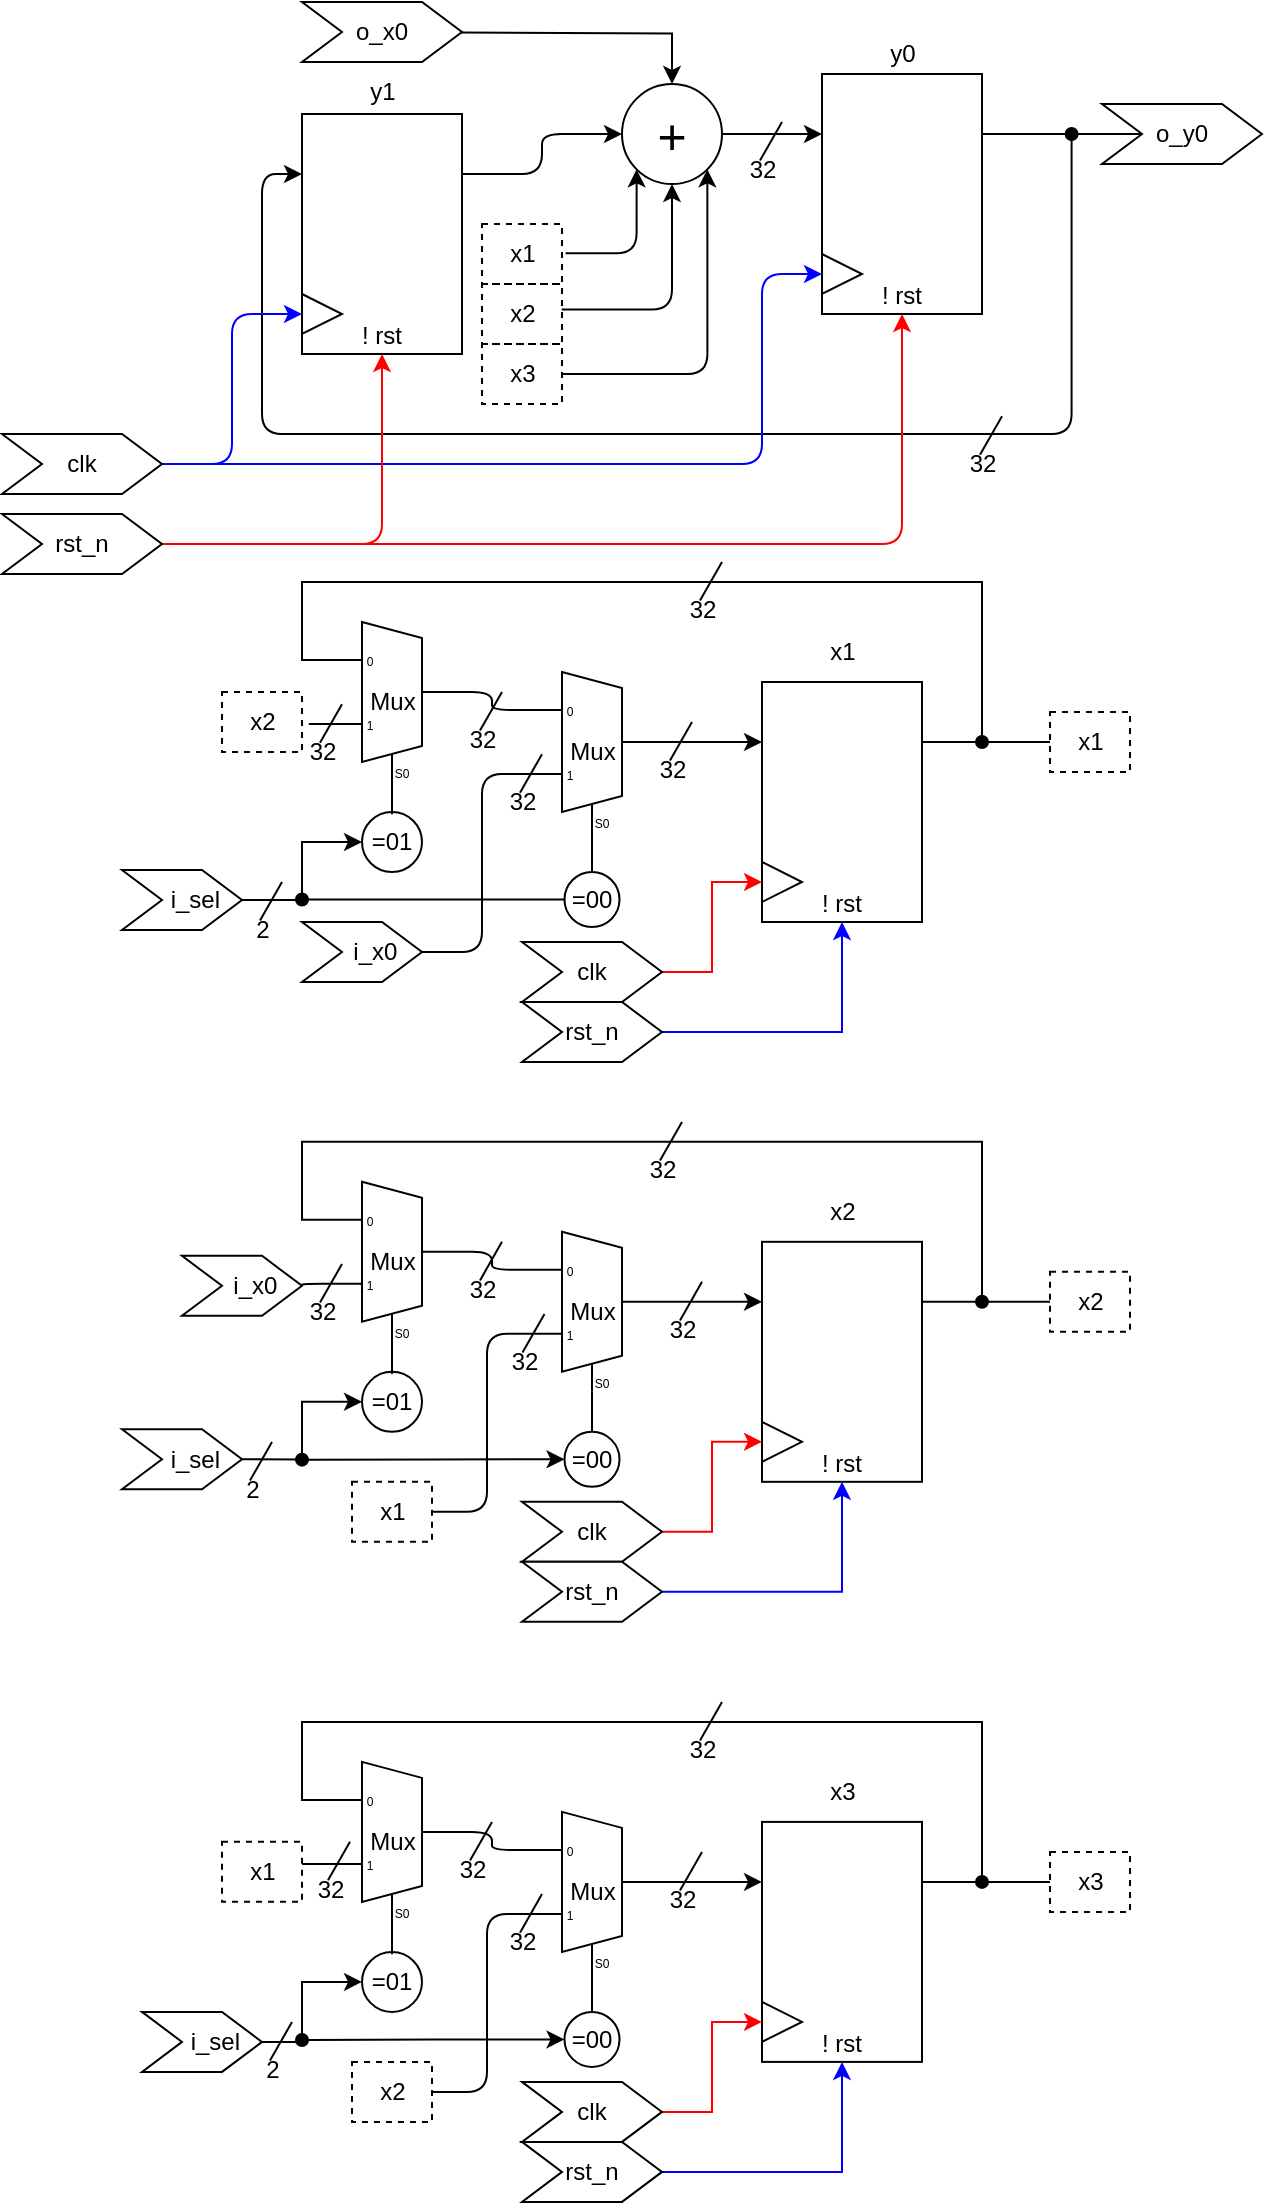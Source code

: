 <mxfile version="20.2.8" type="browser"><diagram id="R2VjNA3YWO86Iqp2hwTT" name="Página-1"><mxGraphModel dx="1038" dy="481" grid="1" gridSize="10" guides="1" tooltips="1" connect="1" arrows="1" fold="1" page="1" pageScale="1" pageWidth="827" pageHeight="1169" math="0" shadow="0"><root><mxCell id="0"/><mxCell id="1" parent="0"/><mxCell id="T-6fgTQiSkieGNRxP6uY-3" value="" style="group" parent="1" vertex="1" connectable="0"><mxGeometry x="280" y="66" width="80" height="120" as="geometry"/></mxCell><mxCell id="T-6fgTQiSkieGNRxP6uY-1" value="&lt;br&gt;&lt;br&gt;&lt;br&gt;&lt;br&gt;&lt;br&gt;&lt;br&gt;&lt;br&gt;! rst" style="rounded=0;whiteSpace=wrap;html=1;" parent="T-6fgTQiSkieGNRxP6uY-3" vertex="1"><mxGeometry width="80" height="120" as="geometry"/></mxCell><mxCell id="T-6fgTQiSkieGNRxP6uY-2" value="" style="triangle;whiteSpace=wrap;html=1;" parent="T-6fgTQiSkieGNRxP6uY-3" vertex="1"><mxGeometry y="90" width="20" height="20" as="geometry"/></mxCell><mxCell id="T-6fgTQiSkieGNRxP6uY-4" value="" style="group" parent="1" vertex="1" connectable="0"><mxGeometry x="540" y="46" width="80" height="120" as="geometry"/></mxCell><mxCell id="T-6fgTQiSkieGNRxP6uY-5" value="&lt;br&gt;&lt;br&gt;&lt;br&gt;&lt;br&gt;&lt;br&gt;&lt;br&gt;&lt;br&gt;! rst" style="rounded=0;whiteSpace=wrap;html=1;" parent="T-6fgTQiSkieGNRxP6uY-4" vertex="1"><mxGeometry width="80" height="120" as="geometry"/></mxCell><mxCell id="T-6fgTQiSkieGNRxP6uY-6" value="" style="triangle;whiteSpace=wrap;html=1;" parent="T-6fgTQiSkieGNRxP6uY-4" vertex="1"><mxGeometry y="90" width="20" height="20" as="geometry"/></mxCell><mxCell id="T-6fgTQiSkieGNRxP6uY-9" style="edgeStyle=orthogonalEdgeStyle;rounded=0;orthogonalLoop=1;jettySize=auto;html=1;exitX=1;exitY=0.25;exitDx=0;exitDy=0;endArrow=none;endFill=0;entryX=0;entryY=0.5;entryDx=0;entryDy=0;" parent="1" source="T-6fgTQiSkieGNRxP6uY-5" target="T-6fgTQiSkieGNRxP6uY-44" edge="1"><mxGeometry relative="1" as="geometry"><mxPoint x="680" y="76" as="targetPoint"/></mxGeometry></mxCell><mxCell id="T-6fgTQiSkieGNRxP6uY-20" style="edgeStyle=orthogonalEdgeStyle;rounded=0;orthogonalLoop=1;jettySize=auto;html=1;exitX=1;exitY=0.5;exitDx=0;exitDy=0;endArrow=classic;endFill=1;entryX=0;entryY=0.25;entryDx=0;entryDy=0;" parent="1" source="T-6fgTQiSkieGNRxP6uY-19" target="T-6fgTQiSkieGNRxP6uY-5" edge="1"><mxGeometry relative="1" as="geometry"><mxPoint x="540" y="67" as="targetPoint"/></mxGeometry></mxCell><mxCell id="T-6fgTQiSkieGNRxP6uY-50" style="edgeStyle=orthogonalEdgeStyle;rounded=1;orthogonalLoop=1;jettySize=auto;html=1;exitX=0.5;exitY=1;exitDx=0;exitDy=0;fontSize=12;startArrow=classic;startFill=1;endArrow=none;endFill=0;elbow=vertical;entryX=0.995;entryY=0.427;entryDx=0;entryDy=0;entryPerimeter=0;" parent="1" source="T-6fgTQiSkieGNRxP6uY-19" target="T-6fgTQiSkieGNRxP6uY-47" edge="1"><mxGeometry relative="1" as="geometry"/></mxCell><mxCell id="T-6fgTQiSkieGNRxP6uY-51" style="rounded=1;orthogonalLoop=1;jettySize=auto;html=1;exitX=0;exitY=1;exitDx=0;exitDy=0;fontSize=12;startArrow=classic;startFill=1;endArrow=none;endFill=0;elbow=vertical;edgeStyle=orthogonalEdgeStyle;entryX=1.045;entryY=0.487;entryDx=0;entryDy=0;entryPerimeter=0;" parent="1" source="T-6fgTQiSkieGNRxP6uY-19" target="T-6fgTQiSkieGNRxP6uY-46" edge="1"><mxGeometry relative="1" as="geometry"><Array as="points"><mxPoint x="447" y="136"/></Array></mxGeometry></mxCell><mxCell id="T-6fgTQiSkieGNRxP6uY-19" value="&lt;font style=&quot;font-size: 25px;&quot;&gt;+&lt;/font&gt;" style="ellipse;whiteSpace=wrap;html=1;aspect=fixed;" parent="1" vertex="1"><mxGeometry x="440" y="51" width="50" height="50" as="geometry"/></mxCell><mxCell id="T-6fgTQiSkieGNRxP6uY-37" style="edgeStyle=orthogonalEdgeStyle;rounded=0;orthogonalLoop=1;jettySize=auto;html=1;entryX=0.5;entryY=0;entryDx=0;entryDy=0;fontSize=12;endArrow=classic;endFill=1;exitX=1.08;exitY=0.507;exitDx=0;exitDy=0;exitPerimeter=0;" parent="1" target="T-6fgTQiSkieGNRxP6uY-19" edge="1"><mxGeometry relative="1" as="geometry"><mxPoint x="358" y="25.21" as="sourcePoint"/></mxGeometry></mxCell><mxCell id="T-6fgTQiSkieGNRxP6uY-39" value="y0" style="text;html=1;align=center;verticalAlign=middle;resizable=0;points=[];autosize=1;strokeColor=none;fillColor=none;fontSize=12;" parent="1" vertex="1"><mxGeometry x="560" y="21" width="40" height="30" as="geometry"/></mxCell><mxCell id="T-6fgTQiSkieGNRxP6uY-40" value="y1" style="text;html=1;align=center;verticalAlign=middle;resizable=0;points=[];autosize=1;strokeColor=none;fillColor=none;fontSize=12;" parent="1" vertex="1"><mxGeometry x="300" y="40" width="40" height="30" as="geometry"/></mxCell><mxCell id="T-6fgTQiSkieGNRxP6uY-41" style="edgeStyle=orthogonalEdgeStyle;rounded=1;orthogonalLoop=1;jettySize=auto;html=1;exitX=1;exitY=0.25;exitDx=0;exitDy=0;entryX=0;entryY=0.5;entryDx=0;entryDy=0;fontSize=12;endArrow=classic;endFill=1;elbow=vertical;" parent="1" source="T-6fgTQiSkieGNRxP6uY-1" target="T-6fgTQiSkieGNRxP6uY-19" edge="1"><mxGeometry relative="1" as="geometry"/></mxCell><mxCell id="T-6fgTQiSkieGNRxP6uY-42" style="edgeStyle=orthogonalEdgeStyle;rounded=1;orthogonalLoop=1;jettySize=auto;html=1;exitX=0;exitY=0.25;exitDx=0;exitDy=0;fontSize=12;endArrow=oval;endFill=1;startArrow=classic;startFill=1;" parent="1" source="T-6fgTQiSkieGNRxP6uY-1" edge="1"><mxGeometry relative="1" as="geometry"><mxPoint x="664.8" y="76" as="targetPoint"/><Array as="points"><mxPoint x="260" y="96"/><mxPoint x="260" y="226"/><mxPoint x="665" y="226"/></Array></mxGeometry></mxCell><mxCell id="T-6fgTQiSkieGNRxP6uY-43" value="o_x0" style="shape=step;perimeter=stepPerimeter;whiteSpace=wrap;html=1;fixedSize=1;fontSize=12;" parent="1" vertex="1"><mxGeometry x="280" y="10" width="80" height="30" as="geometry"/></mxCell><mxCell id="T-6fgTQiSkieGNRxP6uY-44" value="o_y0" style="shape=step;perimeter=stepPerimeter;whiteSpace=wrap;html=1;fixedSize=1;fontSize=12;" parent="1" vertex="1"><mxGeometry x="680" y="61" width="80" height="30" as="geometry"/></mxCell><mxCell id="T-6fgTQiSkieGNRxP6uY-46" value="x1" style="text;html=1;align=center;verticalAlign=middle;resizable=0;points=[];autosize=1;strokeColor=default;fillColor=none;fontSize=12;dashed=1;" parent="1" vertex="1"><mxGeometry x="370" y="121" width="40" height="30" as="geometry"/></mxCell><mxCell id="T-6fgTQiSkieGNRxP6uY-47" value="x2" style="text;html=1;align=center;verticalAlign=middle;resizable=0;points=[];autosize=1;strokeColor=default;fillColor=none;fontSize=12;dashed=1;" parent="1" vertex="1"><mxGeometry x="370" y="151" width="40" height="30" as="geometry"/></mxCell><mxCell id="T-6fgTQiSkieGNRxP6uY-60" style="edgeStyle=orthogonalEdgeStyle;rounded=1;orthogonalLoop=1;jettySize=auto;html=1;entryX=1;entryY=1;entryDx=0;entryDy=0;strokeColor=#000000;fontSize=12;startArrow=none;startFill=0;endArrow=classic;endFill=1;elbow=vertical;" parent="1" source="T-6fgTQiSkieGNRxP6uY-48" target="T-6fgTQiSkieGNRxP6uY-19" edge="1"><mxGeometry relative="1" as="geometry"/></mxCell><mxCell id="T-6fgTQiSkieGNRxP6uY-48" value="x3" style="text;html=1;align=center;verticalAlign=middle;resizable=0;points=[];autosize=1;strokeColor=default;fillColor=none;fontSize=12;dashed=1;" parent="1" vertex="1"><mxGeometry x="370" y="181" width="40" height="30" as="geometry"/></mxCell><mxCell id="T-6fgTQiSkieGNRxP6uY-54" style="edgeStyle=orthogonalEdgeStyle;rounded=1;orthogonalLoop=1;jettySize=auto;html=1;exitX=1;exitY=0.5;exitDx=0;exitDy=0;entryX=0;entryY=0.5;entryDx=0;entryDy=0;fontSize=12;startArrow=none;startFill=0;endArrow=classic;endFill=1;elbow=vertical;strokeColor=#0000FF;" parent="1" source="T-6fgTQiSkieGNRxP6uY-52" target="T-6fgTQiSkieGNRxP6uY-2" edge="1"><mxGeometry relative="1" as="geometry"/></mxCell><mxCell id="T-6fgTQiSkieGNRxP6uY-55" style="edgeStyle=orthogonalEdgeStyle;rounded=1;orthogonalLoop=1;jettySize=auto;html=1;exitX=1;exitY=0.5;exitDx=0;exitDy=0;entryX=0;entryY=0.5;entryDx=0;entryDy=0;fontSize=12;startArrow=none;startFill=0;endArrow=classic;endFill=1;elbow=vertical;strokeColor=#0000FF;" parent="1" source="T-6fgTQiSkieGNRxP6uY-52" target="T-6fgTQiSkieGNRxP6uY-6" edge="1"><mxGeometry relative="1" as="geometry"><Array as="points"><mxPoint x="510" y="241"/><mxPoint x="510" y="146"/></Array></mxGeometry></mxCell><mxCell id="T-6fgTQiSkieGNRxP6uY-52" value="clk" style="shape=step;perimeter=stepPerimeter;whiteSpace=wrap;html=1;fixedSize=1;fontSize=12;" parent="1" vertex="1"><mxGeometry x="130" y="226" width="80" height="30" as="geometry"/></mxCell><mxCell id="T-6fgTQiSkieGNRxP6uY-56" style="edgeStyle=orthogonalEdgeStyle;rounded=1;orthogonalLoop=1;jettySize=auto;html=1;exitX=1;exitY=0.5;exitDx=0;exitDy=0;strokeColor=#FF0000;fontSize=12;startArrow=none;startFill=0;endArrow=classic;endFill=1;elbow=vertical;entryX=0.5;entryY=1;entryDx=0;entryDy=0;" parent="1" source="T-6fgTQiSkieGNRxP6uY-53" target="T-6fgTQiSkieGNRxP6uY-1" edge="1"><mxGeometry relative="1" as="geometry"><mxPoint x="320" y="196" as="targetPoint"/></mxGeometry></mxCell><mxCell id="T-6fgTQiSkieGNRxP6uY-57" style="edgeStyle=orthogonalEdgeStyle;rounded=1;orthogonalLoop=1;jettySize=auto;html=1;exitX=1;exitY=0.5;exitDx=0;exitDy=0;entryX=0.5;entryY=1;entryDx=0;entryDy=0;strokeColor=#FF0000;fontSize=12;startArrow=none;startFill=0;endArrow=classic;endFill=1;elbow=vertical;" parent="1" source="T-6fgTQiSkieGNRxP6uY-53" target="T-6fgTQiSkieGNRxP6uY-5" edge="1"><mxGeometry relative="1" as="geometry"/></mxCell><mxCell id="T-6fgTQiSkieGNRxP6uY-53" value="rst_n" style="shape=step;perimeter=stepPerimeter;whiteSpace=wrap;html=1;fixedSize=1;fontSize=12;" parent="1" vertex="1"><mxGeometry x="130" y="266" width="80" height="30" as="geometry"/></mxCell><mxCell id="T-6fgTQiSkieGNRxP6uY-61" value="" style="group" parent="1" vertex="1" connectable="0"><mxGeometry x="510" y="350" width="80" height="120" as="geometry"/></mxCell><mxCell id="T-6fgTQiSkieGNRxP6uY-62" value="&lt;br&gt;&lt;br&gt;&lt;br&gt;&lt;br&gt;&lt;br&gt;&lt;br&gt;&lt;br&gt;! rst" style="rounded=0;whiteSpace=wrap;html=1;" parent="T-6fgTQiSkieGNRxP6uY-61" vertex="1"><mxGeometry width="80" height="120" as="geometry"/></mxCell><mxCell id="T-6fgTQiSkieGNRxP6uY-63" value="" style="triangle;whiteSpace=wrap;html=1;" parent="T-6fgTQiSkieGNRxP6uY-61" vertex="1"><mxGeometry y="90" width="20" height="20" as="geometry"/></mxCell><mxCell id="T-6fgTQiSkieGNRxP6uY-64" value="x1" style="text;html=1;align=center;verticalAlign=middle;resizable=0;points=[];autosize=1;strokeColor=none;fillColor=none;fontSize=12;" parent="1" vertex="1"><mxGeometry x="530" y="320" width="40" height="30" as="geometry"/></mxCell><mxCell id="T-6fgTQiSkieGNRxP6uY-76" style="edgeStyle=orthogonalEdgeStyle;rounded=1;orthogonalLoop=1;jettySize=auto;html=1;exitX=1;exitY=0.5;exitDx=0;exitDy=-5;exitPerimeter=0;entryX=0;entryY=0.25;entryDx=0;entryDy=0;strokeColor=#000000;fontSize=12;startArrow=none;startFill=0;endArrow=classic;endFill=1;elbow=vertical;" parent="1" source="T-6fgTQiSkieGNRxP6uY-75" target="T-6fgTQiSkieGNRxP6uY-62" edge="1"><mxGeometry relative="1" as="geometry"/></mxCell><mxCell id="T-6fgTQiSkieGNRxP6uY-94" style="edgeStyle=orthogonalEdgeStyle;rounded=1;orthogonalLoop=1;jettySize=auto;html=1;exitX=0.3;exitY=1;exitDx=10;exitDy=0;exitPerimeter=0;entryX=0.5;entryY=0;entryDx=0;entryDy=0;strokeColor=#000000;fontSize=12;startArrow=none;startFill=0;endArrow=none;endFill=0;elbow=vertical;" parent="1" source="T-6fgTQiSkieGNRxP6uY-75" target="T-6fgTQiSkieGNRxP6uY-77" edge="1"><mxGeometry relative="1" as="geometry"/></mxCell><mxCell id="T-6fgTQiSkieGNRxP6uY-75" value="Mux" style="shadow=0;dashed=0;align=center;html=1;strokeWidth=1;shape=mxgraph.electrical.abstract.mux2;strokeColor=default;fontSize=12;fillColor=none;" parent="1" vertex="1"><mxGeometry x="400" y="345" width="50" height="80" as="geometry"/></mxCell><mxCell id="T-6fgTQiSkieGNRxP6uY-191" style="edgeStyle=orthogonalEdgeStyle;rounded=0;orthogonalLoop=1;jettySize=auto;html=1;exitX=0;exitY=0.5;exitDx=0;exitDy=0;strokeColor=#000000;fontSize=12;startArrow=none;startFill=0;endArrow=oval;endFill=1;elbow=vertical;" parent="1" source="T-6fgTQiSkieGNRxP6uY-77" edge="1"><mxGeometry relative="1" as="geometry"><mxPoint x="280" y="458.714" as="targetPoint"/></mxGeometry></mxCell><mxCell id="T-6fgTQiSkieGNRxP6uY-77" value="=00" style="ellipse;whiteSpace=wrap;html=1;aspect=fixed;strokeColor=default;fontSize=12;fillColor=none;" parent="1" vertex="1"><mxGeometry x="411.25" y="445" width="27.5" height="27.5" as="geometry"/></mxCell><mxCell id="T-6fgTQiSkieGNRxP6uY-97" style="edgeStyle=orthogonalEdgeStyle;rounded=1;orthogonalLoop=1;jettySize=auto;html=1;exitX=1;exitY=0.5;exitDx=0;exitDy=0;entryX=0;entryY=0.6;entryDx=0;entryDy=3;entryPerimeter=0;strokeColor=#000000;fontSize=12;startArrow=none;startFill=0;endArrow=none;endFill=0;elbow=vertical;" parent="1" source="T-6fgTQiSkieGNRxP6uY-82" target="T-6fgTQiSkieGNRxP6uY-75" edge="1"><mxGeometry relative="1" as="geometry"/></mxCell><mxCell id="T-6fgTQiSkieGNRxP6uY-82" value="&amp;nbsp; &amp;nbsp; i_x0" style="shape=step;perimeter=stepPerimeter;whiteSpace=wrap;html=1;fixedSize=1;fontSize=12;" parent="1" vertex="1"><mxGeometry x="280" y="470" width="60" height="30" as="geometry"/></mxCell><mxCell id="T-6fgTQiSkieGNRxP6uY-91" style="edgeStyle=orthogonalEdgeStyle;rounded=1;orthogonalLoop=1;jettySize=auto;html=1;exitX=1;exitY=0.5;exitDx=0;exitDy=-5;exitPerimeter=0;entryX=0;entryY=0.2;entryDx=0;entryDy=3;entryPerimeter=0;strokeColor=#000000;fontSize=12;startArrow=none;startFill=0;endArrow=none;endFill=0;elbow=vertical;" parent="1" source="T-6fgTQiSkieGNRxP6uY-87" target="T-6fgTQiSkieGNRxP6uY-75" edge="1"><mxGeometry relative="1" as="geometry"/></mxCell><mxCell id="T-6fgTQiSkieGNRxP6uY-99" style="edgeStyle=orthogonalEdgeStyle;rounded=1;orthogonalLoop=1;jettySize=auto;html=1;exitX=0;exitY=0.6;exitDx=0;exitDy=3;exitPerimeter=0;entryX=1.085;entryY=0.531;entryDx=0;entryDy=0;entryPerimeter=0;strokeColor=#000000;fontSize=12;startArrow=none;startFill=0;endArrow=none;endFill=0;elbow=vertical;" parent="1" source="T-6fgTQiSkieGNRxP6uY-87" target="T-6fgTQiSkieGNRxP6uY-98" edge="1"><mxGeometry relative="1" as="geometry"/></mxCell><mxCell id="T-6fgTQiSkieGNRxP6uY-87" value="Mux" style="shadow=0;dashed=0;align=center;html=1;strokeWidth=1;shape=mxgraph.electrical.abstract.mux2;strokeColor=default;fontSize=12;fillColor=none;" parent="1" vertex="1"><mxGeometry x="300" y="320" width="50" height="80" as="geometry"/></mxCell><mxCell id="T-6fgTQiSkieGNRxP6uY-93" style="edgeStyle=orthogonalEdgeStyle;rounded=1;orthogonalLoop=1;jettySize=auto;html=1;entryX=0.3;entryY=1;entryDx=10;entryDy=0;entryPerimeter=0;strokeColor=#000000;fontSize=12;startArrow=none;startFill=0;endArrow=none;endFill=0;elbow=vertical;" parent="1" source="T-6fgTQiSkieGNRxP6uY-89" target="T-6fgTQiSkieGNRxP6uY-87" edge="1"><mxGeometry relative="1" as="geometry"/></mxCell><mxCell id="T-6fgTQiSkieGNRxP6uY-89" value="=01" style="ellipse;whiteSpace=wrap;html=1;aspect=fixed;strokeColor=default;fontSize=12;fillColor=none;" parent="1" vertex="1"><mxGeometry x="310" y="415" width="30" height="30" as="geometry"/></mxCell><mxCell id="T-6fgTQiSkieGNRxP6uY-98" value="x2" style="text;html=1;align=center;verticalAlign=middle;resizable=0;points=[];autosize=1;strokeColor=default;fillColor=none;fontSize=12;dashed=1;" parent="1" vertex="1"><mxGeometry x="240" y="355" width="40" height="30" as="geometry"/></mxCell><mxCell id="T-6fgTQiSkieGNRxP6uY-100" style="edgeStyle=orthogonalEdgeStyle;rounded=0;orthogonalLoop=1;jettySize=auto;html=1;exitX=1;exitY=0.25;exitDx=0;exitDy=0;entryX=0;entryY=0.2;entryDx=0;entryDy=3;entryPerimeter=0;strokeColor=#000000;fontSize=12;startArrow=none;startFill=0;endArrow=none;endFill=0;elbow=vertical;" parent="1" source="T-6fgTQiSkieGNRxP6uY-62" target="T-6fgTQiSkieGNRxP6uY-87" edge="1"><mxGeometry relative="1" as="geometry"><Array as="points"><mxPoint x="620" y="380"/><mxPoint x="620" y="300"/><mxPoint x="280" y="300"/><mxPoint x="280" y="339"/></Array></mxGeometry></mxCell><mxCell id="T-6fgTQiSkieGNRxP6uY-102" style="edgeStyle=orthogonalEdgeStyle;rounded=0;orthogonalLoop=1;jettySize=auto;html=1;strokeColor=#000000;fontSize=12;startArrow=none;startFill=0;endArrow=oval;endFill=1;elbow=vertical;" parent="1" source="T-6fgTQiSkieGNRxP6uY-101" edge="1"><mxGeometry relative="1" as="geometry"><mxPoint x="620" y="380" as="targetPoint"/></mxGeometry></mxCell><mxCell id="T-6fgTQiSkieGNRxP6uY-101" value="x1" style="text;html=1;align=center;verticalAlign=middle;resizable=0;points=[];autosize=1;strokeColor=default;fillColor=none;fontSize=12;dashed=1;" parent="1" vertex="1"><mxGeometry x="654" y="365" width="40" height="30" as="geometry"/></mxCell><mxCell id="T-6fgTQiSkieGNRxP6uY-105" style="edgeStyle=orthogonalEdgeStyle;rounded=0;orthogonalLoop=1;jettySize=auto;html=1;exitX=1;exitY=0.5;exitDx=0;exitDy=0;entryX=0;entryY=0.5;entryDx=0;entryDy=0;strokeColor=#FF0000;fontSize=12;startArrow=none;startFill=0;endArrow=classic;endFill=1;elbow=vertical;" parent="1" source="T-6fgTQiSkieGNRxP6uY-103" target="T-6fgTQiSkieGNRxP6uY-63" edge="1"><mxGeometry relative="1" as="geometry"/></mxCell><mxCell id="T-6fgTQiSkieGNRxP6uY-103" value="clk" style="shape=step;perimeter=stepPerimeter;whiteSpace=wrap;html=1;fixedSize=1;fontSize=12;" parent="1" vertex="1"><mxGeometry x="390" y="480" width="70" height="30" as="geometry"/></mxCell><mxCell id="T-6fgTQiSkieGNRxP6uY-106" style="edgeStyle=orthogonalEdgeStyle;rounded=0;orthogonalLoop=1;jettySize=auto;html=1;exitX=1;exitY=0.5;exitDx=0;exitDy=0;entryX=0.5;entryY=1;entryDx=0;entryDy=0;strokeColor=#0000FF;fontSize=12;startArrow=none;startFill=0;endArrow=classic;endFill=1;elbow=vertical;" parent="1" source="T-6fgTQiSkieGNRxP6uY-104" target="T-6fgTQiSkieGNRxP6uY-62" edge="1"><mxGeometry relative="1" as="geometry"/></mxCell><mxCell id="T-6fgTQiSkieGNRxP6uY-104" value="rst_n" style="shape=step;perimeter=stepPerimeter;whiteSpace=wrap;html=1;fixedSize=1;fontSize=12;" parent="1" vertex="1"><mxGeometry x="390" y="510" width="70" height="30" as="geometry"/></mxCell><mxCell id="T-6fgTQiSkieGNRxP6uY-107" value="" style="group" parent="1" vertex="1" connectable="0"><mxGeometry x="510" y="629.91" width="80" height="120" as="geometry"/></mxCell><mxCell id="T-6fgTQiSkieGNRxP6uY-108" value="&lt;br&gt;&lt;br&gt;&lt;br&gt;&lt;br&gt;&lt;br&gt;&lt;br&gt;&lt;br&gt;! rst" style="rounded=0;whiteSpace=wrap;html=1;" parent="T-6fgTQiSkieGNRxP6uY-107" vertex="1"><mxGeometry width="80" height="120" as="geometry"/></mxCell><mxCell id="T-6fgTQiSkieGNRxP6uY-109" value="" style="triangle;whiteSpace=wrap;html=1;" parent="T-6fgTQiSkieGNRxP6uY-107" vertex="1"><mxGeometry y="90" width="20" height="20" as="geometry"/></mxCell><mxCell id="T-6fgTQiSkieGNRxP6uY-110" value="x2" style="text;html=1;align=center;verticalAlign=middle;resizable=0;points=[];autosize=1;strokeColor=none;fillColor=none;fontSize=12;" parent="1" vertex="1"><mxGeometry x="530" y="599.91" width="40" height="30" as="geometry"/></mxCell><mxCell id="T-6fgTQiSkieGNRxP6uY-111" style="edgeStyle=orthogonalEdgeStyle;rounded=1;orthogonalLoop=1;jettySize=auto;html=1;exitX=1;exitY=0.5;exitDx=0;exitDy=-5;exitPerimeter=0;entryX=0;entryY=0.25;entryDx=0;entryDy=0;strokeColor=#000000;fontSize=12;startArrow=none;startFill=0;endArrow=classic;endFill=1;elbow=vertical;" parent="1" source="T-6fgTQiSkieGNRxP6uY-113" target="T-6fgTQiSkieGNRxP6uY-108" edge="1"><mxGeometry relative="1" as="geometry"/></mxCell><mxCell id="T-6fgTQiSkieGNRxP6uY-112" style="edgeStyle=orthogonalEdgeStyle;rounded=1;orthogonalLoop=1;jettySize=auto;html=1;exitX=0.3;exitY=1;exitDx=10;exitDy=0;exitPerimeter=0;entryX=0.5;entryY=0;entryDx=0;entryDy=0;strokeColor=#000000;fontSize=12;startArrow=none;startFill=0;endArrow=none;endFill=0;elbow=vertical;" parent="1" source="T-6fgTQiSkieGNRxP6uY-113" target="T-6fgTQiSkieGNRxP6uY-114" edge="1"><mxGeometry relative="1" as="geometry"/></mxCell><mxCell id="T-6fgTQiSkieGNRxP6uY-113" value="Mux" style="shadow=0;dashed=0;align=center;html=1;strokeWidth=1;shape=mxgraph.electrical.abstract.mux2;strokeColor=default;fontSize=12;fillColor=none;" parent="1" vertex="1"><mxGeometry x="400" y="624.91" width="50" height="80" as="geometry"/></mxCell><mxCell id="T-6fgTQiSkieGNRxP6uY-201" style="edgeStyle=orthogonalEdgeStyle;rounded=0;orthogonalLoop=1;jettySize=auto;html=1;exitX=0;exitY=0.5;exitDx=0;exitDy=0;strokeColor=#000000;fontSize=12;startArrow=classic;startFill=1;endArrow=oval;endFill=1;elbow=vertical;" parent="1" source="T-6fgTQiSkieGNRxP6uY-114" edge="1"><mxGeometry relative="1" as="geometry"><mxPoint x="280" y="738.828" as="targetPoint"/></mxGeometry></mxCell><mxCell id="T-6fgTQiSkieGNRxP6uY-114" value="=00" style="ellipse;whiteSpace=wrap;html=1;aspect=fixed;strokeColor=default;fontSize=12;fillColor=none;" parent="1" vertex="1"><mxGeometry x="411.25" y="724.91" width="27.5" height="27.5" as="geometry"/></mxCell><mxCell id="T-6fgTQiSkieGNRxP6uY-115" style="edgeStyle=orthogonalEdgeStyle;rounded=1;orthogonalLoop=1;jettySize=auto;html=1;entryX=0;entryY=0.6;entryDx=0;entryDy=3;entryPerimeter=0;strokeColor=#000000;fontSize=12;startArrow=none;startFill=0;endArrow=none;endFill=0;elbow=vertical;" parent="1" source="T-6fgTQiSkieGNRxP6uY-130" target="T-6fgTQiSkieGNRxP6uY-113" edge="1"><mxGeometry relative="1" as="geometry"><mxPoint x="340" y="764.91" as="sourcePoint"/></mxGeometry></mxCell><mxCell id="T-6fgTQiSkieGNRxP6uY-117" style="edgeStyle=orthogonalEdgeStyle;rounded=1;orthogonalLoop=1;jettySize=auto;html=1;exitX=1;exitY=0.5;exitDx=0;exitDy=-5;exitPerimeter=0;entryX=0;entryY=0.2;entryDx=0;entryDy=3;entryPerimeter=0;strokeColor=#000000;fontSize=12;startArrow=none;startFill=0;endArrow=none;endFill=0;elbow=vertical;" parent="1" source="T-6fgTQiSkieGNRxP6uY-119" target="T-6fgTQiSkieGNRxP6uY-113" edge="1"><mxGeometry relative="1" as="geometry"/></mxCell><mxCell id="T-6fgTQiSkieGNRxP6uY-118" style="edgeStyle=orthogonalEdgeStyle;rounded=1;orthogonalLoop=1;jettySize=auto;html=1;exitX=0;exitY=0.6;exitDx=0;exitDy=3;exitPerimeter=0;entryX=1;entryY=0.5;entryDx=0;entryDy=0;strokeColor=#000000;fontSize=12;startArrow=none;startFill=0;endArrow=none;endFill=0;elbow=vertical;" parent="1" source="T-6fgTQiSkieGNRxP6uY-119" target="T-6fgTQiSkieGNRxP6uY-133" edge="1"><mxGeometry relative="1" as="geometry"><mxPoint x="283.4" y="650.84" as="targetPoint"/></mxGeometry></mxCell><mxCell id="T-6fgTQiSkieGNRxP6uY-119" value="Mux" style="shadow=0;dashed=0;align=center;html=1;strokeWidth=1;shape=mxgraph.electrical.abstract.mux2;strokeColor=default;fontSize=12;fillColor=none;" parent="1" vertex="1"><mxGeometry x="300" y="599.91" width="50" height="80" as="geometry"/></mxCell><mxCell id="T-6fgTQiSkieGNRxP6uY-120" style="edgeStyle=orthogonalEdgeStyle;rounded=1;orthogonalLoop=1;jettySize=auto;html=1;entryX=0.3;entryY=1;entryDx=10;entryDy=0;entryPerimeter=0;strokeColor=#000000;fontSize=12;startArrow=none;startFill=0;endArrow=none;endFill=0;elbow=vertical;" parent="1" source="T-6fgTQiSkieGNRxP6uY-121" target="T-6fgTQiSkieGNRxP6uY-119" edge="1"><mxGeometry relative="1" as="geometry"/></mxCell><mxCell id="T-6fgTQiSkieGNRxP6uY-121" value="=01" style="ellipse;whiteSpace=wrap;html=1;aspect=fixed;strokeColor=default;fontSize=12;fillColor=none;" parent="1" vertex="1"><mxGeometry x="310" y="694.91" width="30" height="30" as="geometry"/></mxCell><mxCell id="T-6fgTQiSkieGNRxP6uY-123" style="edgeStyle=orthogonalEdgeStyle;rounded=0;orthogonalLoop=1;jettySize=auto;html=1;exitX=1;exitY=0.25;exitDx=0;exitDy=0;entryX=0;entryY=0.2;entryDx=0;entryDy=3;entryPerimeter=0;strokeColor=#000000;fontSize=12;startArrow=none;startFill=0;endArrow=none;endFill=0;elbow=vertical;" parent="1" source="T-6fgTQiSkieGNRxP6uY-108" target="T-6fgTQiSkieGNRxP6uY-119" edge="1"><mxGeometry relative="1" as="geometry"><Array as="points"><mxPoint x="620" y="659.91"/><mxPoint x="620" y="579.91"/><mxPoint x="280" y="579.91"/><mxPoint x="280" y="618.91"/></Array></mxGeometry></mxCell><mxCell id="T-6fgTQiSkieGNRxP6uY-124" style="edgeStyle=orthogonalEdgeStyle;rounded=0;orthogonalLoop=1;jettySize=auto;html=1;strokeColor=#000000;fontSize=12;startArrow=none;startFill=0;endArrow=oval;endFill=1;elbow=vertical;" parent="1" source="T-6fgTQiSkieGNRxP6uY-125" edge="1"><mxGeometry relative="1" as="geometry"><mxPoint x="620" y="659.91" as="targetPoint"/></mxGeometry></mxCell><mxCell id="T-6fgTQiSkieGNRxP6uY-125" value="x2" style="text;html=1;align=center;verticalAlign=middle;resizable=0;points=[];autosize=1;strokeColor=default;fillColor=none;fontSize=12;dashed=1;" parent="1" vertex="1"><mxGeometry x="654" y="644.91" width="40" height="30" as="geometry"/></mxCell><mxCell id="T-6fgTQiSkieGNRxP6uY-126" style="edgeStyle=orthogonalEdgeStyle;rounded=0;orthogonalLoop=1;jettySize=auto;html=1;exitX=1;exitY=0.5;exitDx=0;exitDy=0;entryX=0;entryY=0.5;entryDx=0;entryDy=0;strokeColor=#FF0000;fontSize=12;startArrow=none;startFill=0;endArrow=classic;endFill=1;elbow=vertical;" parent="1" source="T-6fgTQiSkieGNRxP6uY-127" target="T-6fgTQiSkieGNRxP6uY-109" edge="1"><mxGeometry relative="1" as="geometry"/></mxCell><mxCell id="T-6fgTQiSkieGNRxP6uY-127" value="clk" style="shape=step;perimeter=stepPerimeter;whiteSpace=wrap;html=1;fixedSize=1;fontSize=12;" parent="1" vertex="1"><mxGeometry x="390" y="759.91" width="70" height="30" as="geometry"/></mxCell><mxCell id="T-6fgTQiSkieGNRxP6uY-128" style="edgeStyle=orthogonalEdgeStyle;rounded=0;orthogonalLoop=1;jettySize=auto;html=1;exitX=1;exitY=0.5;exitDx=0;exitDy=0;entryX=0.5;entryY=1;entryDx=0;entryDy=0;strokeColor=#0000FF;fontSize=12;startArrow=none;startFill=0;endArrow=classic;endFill=1;elbow=vertical;" parent="1" source="T-6fgTQiSkieGNRxP6uY-129" target="T-6fgTQiSkieGNRxP6uY-108" edge="1"><mxGeometry relative="1" as="geometry"/></mxCell><mxCell id="T-6fgTQiSkieGNRxP6uY-129" value="rst_n" style="shape=step;perimeter=stepPerimeter;whiteSpace=wrap;html=1;fixedSize=1;fontSize=12;" parent="1" vertex="1"><mxGeometry x="390" y="789.91" width="70" height="30" as="geometry"/></mxCell><mxCell id="T-6fgTQiSkieGNRxP6uY-130" value="x1" style="text;html=1;align=center;verticalAlign=middle;resizable=0;points=[];autosize=1;strokeColor=default;fillColor=none;fontSize=12;dashed=1;" parent="1" vertex="1"><mxGeometry x="305" y="749.91" width="40" height="30" as="geometry"/></mxCell><mxCell id="T-6fgTQiSkieGNRxP6uY-133" value="&amp;nbsp; &amp;nbsp; i_x0" style="shape=step;perimeter=stepPerimeter;whiteSpace=wrap;html=1;fixedSize=1;fontSize=12;" parent="1" vertex="1"><mxGeometry x="220" y="636.91" width="60" height="30" as="geometry"/></mxCell><mxCell id="T-6fgTQiSkieGNRxP6uY-134" value="" style="group" parent="1" vertex="1" connectable="0"><mxGeometry x="510" y="919.95" width="80" height="120" as="geometry"/></mxCell><mxCell id="T-6fgTQiSkieGNRxP6uY-135" value="&lt;br&gt;&lt;br&gt;&lt;br&gt;&lt;br&gt;&lt;br&gt;&lt;br&gt;&lt;br&gt;! rst" style="rounded=0;whiteSpace=wrap;html=1;" parent="T-6fgTQiSkieGNRxP6uY-134" vertex="1"><mxGeometry width="80" height="120" as="geometry"/></mxCell><mxCell id="T-6fgTQiSkieGNRxP6uY-136" value="" style="triangle;whiteSpace=wrap;html=1;" parent="T-6fgTQiSkieGNRxP6uY-134" vertex="1"><mxGeometry y="90" width="20" height="20" as="geometry"/></mxCell><mxCell id="T-6fgTQiSkieGNRxP6uY-137" value="x3" style="text;html=1;align=center;verticalAlign=middle;resizable=0;points=[];autosize=1;strokeColor=none;fillColor=none;fontSize=12;" parent="1" vertex="1"><mxGeometry x="530" y="889.95" width="40" height="30" as="geometry"/></mxCell><mxCell id="T-6fgTQiSkieGNRxP6uY-138" style="edgeStyle=orthogonalEdgeStyle;rounded=1;orthogonalLoop=1;jettySize=auto;html=1;exitX=1;exitY=0.5;exitDx=0;exitDy=-5;exitPerimeter=0;entryX=0;entryY=0.25;entryDx=0;entryDy=0;strokeColor=#000000;fontSize=12;startArrow=none;startFill=0;endArrow=classic;endFill=1;elbow=vertical;" parent="1" source="T-6fgTQiSkieGNRxP6uY-140" target="T-6fgTQiSkieGNRxP6uY-135" edge="1"><mxGeometry relative="1" as="geometry"/></mxCell><mxCell id="T-6fgTQiSkieGNRxP6uY-139" style="edgeStyle=orthogonalEdgeStyle;rounded=1;orthogonalLoop=1;jettySize=auto;html=1;exitX=0.3;exitY=1;exitDx=10;exitDy=0;exitPerimeter=0;entryX=0.5;entryY=0;entryDx=0;entryDy=0;strokeColor=#000000;fontSize=12;startArrow=none;startFill=0;endArrow=none;endFill=0;elbow=vertical;" parent="1" source="T-6fgTQiSkieGNRxP6uY-140" target="T-6fgTQiSkieGNRxP6uY-141" edge="1"><mxGeometry relative="1" as="geometry"/></mxCell><mxCell id="T-6fgTQiSkieGNRxP6uY-140" value="Mux" style="shadow=0;dashed=0;align=center;html=1;strokeWidth=1;shape=mxgraph.electrical.abstract.mux2;strokeColor=default;fontSize=12;fillColor=none;" parent="1" vertex="1"><mxGeometry x="400" y="914.95" width="50" height="80" as="geometry"/></mxCell><mxCell id="T-6fgTQiSkieGNRxP6uY-204" style="edgeStyle=orthogonalEdgeStyle;rounded=0;orthogonalLoop=1;jettySize=auto;html=1;exitX=0;exitY=0.5;exitDx=0;exitDy=0;strokeColor=#000000;fontSize=12;startArrow=classic;startFill=1;endArrow=oval;endFill=1;elbow=vertical;" parent="1" source="T-6fgTQiSkieGNRxP6uY-141" edge="1"><mxGeometry relative="1" as="geometry"><mxPoint x="280" y="1029" as="targetPoint"/></mxGeometry></mxCell><mxCell id="T-6fgTQiSkieGNRxP6uY-141" value="=00" style="ellipse;whiteSpace=wrap;html=1;aspect=fixed;strokeColor=default;fontSize=12;fillColor=none;" parent="1" vertex="1"><mxGeometry x="411.25" y="1014.95" width="27.5" height="27.5" as="geometry"/></mxCell><mxCell id="T-6fgTQiSkieGNRxP6uY-142" style="edgeStyle=orthogonalEdgeStyle;rounded=1;orthogonalLoop=1;jettySize=auto;html=1;entryX=0;entryY=0.6;entryDx=0;entryDy=3;entryPerimeter=0;strokeColor=#000000;fontSize=12;startArrow=none;startFill=0;endArrow=none;endFill=0;elbow=vertical;" parent="1" source="T-6fgTQiSkieGNRxP6uY-155" target="T-6fgTQiSkieGNRxP6uY-140" edge="1"><mxGeometry relative="1" as="geometry"><mxPoint x="340" y="1054.95" as="sourcePoint"/></mxGeometry></mxCell><mxCell id="T-6fgTQiSkieGNRxP6uY-143" style="edgeStyle=orthogonalEdgeStyle;rounded=1;orthogonalLoop=1;jettySize=auto;html=1;exitX=1;exitY=0.5;exitDx=0;exitDy=-5;exitPerimeter=0;entryX=0;entryY=0.2;entryDx=0;entryDy=3;entryPerimeter=0;strokeColor=#000000;fontSize=12;startArrow=none;startFill=0;endArrow=none;endFill=0;elbow=vertical;" parent="1" source="T-6fgTQiSkieGNRxP6uY-145" target="T-6fgTQiSkieGNRxP6uY-140" edge="1"><mxGeometry relative="1" as="geometry"/></mxCell><mxCell id="T-6fgTQiSkieGNRxP6uY-144" style="edgeStyle=orthogonalEdgeStyle;rounded=1;orthogonalLoop=1;jettySize=auto;html=1;exitX=0;exitY=0.6;exitDx=0;exitDy=3;exitPerimeter=0;entryX=1;entryY=0.5;entryDx=0;entryDy=0;strokeColor=#000000;fontSize=12;startArrow=none;startFill=0;endArrow=none;endFill=0;elbow=vertical;" parent="1" source="T-6fgTQiSkieGNRxP6uY-145" edge="1"><mxGeometry relative="1" as="geometry"><mxPoint x="280" y="941.95" as="targetPoint"/></mxGeometry></mxCell><mxCell id="T-6fgTQiSkieGNRxP6uY-145" value="Mux" style="shadow=0;dashed=0;align=center;html=1;strokeWidth=1;shape=mxgraph.electrical.abstract.mux2;strokeColor=default;fontSize=12;fillColor=none;" parent="1" vertex="1"><mxGeometry x="300" y="889.95" width="50" height="80" as="geometry"/></mxCell><mxCell id="T-6fgTQiSkieGNRxP6uY-146" style="edgeStyle=orthogonalEdgeStyle;rounded=1;orthogonalLoop=1;jettySize=auto;html=1;entryX=0.3;entryY=1;entryDx=10;entryDy=0;entryPerimeter=0;strokeColor=#000000;fontSize=12;startArrow=none;startFill=0;endArrow=none;endFill=0;elbow=vertical;" parent="1" source="T-6fgTQiSkieGNRxP6uY-147" target="T-6fgTQiSkieGNRxP6uY-145" edge="1"><mxGeometry relative="1" as="geometry"/></mxCell><mxCell id="T-6fgTQiSkieGNRxP6uY-147" value="=01" style="ellipse;whiteSpace=wrap;html=1;aspect=fixed;strokeColor=default;fontSize=12;fillColor=none;" parent="1" vertex="1"><mxGeometry x="310" y="984.95" width="30" height="30" as="geometry"/></mxCell><mxCell id="T-6fgTQiSkieGNRxP6uY-148" style="edgeStyle=orthogonalEdgeStyle;rounded=0;orthogonalLoop=1;jettySize=auto;html=1;exitX=1;exitY=0.25;exitDx=0;exitDy=0;entryX=0;entryY=0.2;entryDx=0;entryDy=3;entryPerimeter=0;strokeColor=#000000;fontSize=12;startArrow=none;startFill=0;endArrow=none;endFill=0;elbow=vertical;" parent="1" source="T-6fgTQiSkieGNRxP6uY-135" target="T-6fgTQiSkieGNRxP6uY-145" edge="1"><mxGeometry relative="1" as="geometry"><Array as="points"><mxPoint x="620" y="949.95"/><mxPoint x="620" y="869.95"/><mxPoint x="280" y="869.95"/><mxPoint x="280" y="908.95"/></Array></mxGeometry></mxCell><mxCell id="T-6fgTQiSkieGNRxP6uY-149" style="edgeStyle=orthogonalEdgeStyle;rounded=0;orthogonalLoop=1;jettySize=auto;html=1;strokeColor=#000000;fontSize=12;startArrow=none;startFill=0;endArrow=oval;endFill=1;elbow=vertical;" parent="1" source="T-6fgTQiSkieGNRxP6uY-150" edge="1"><mxGeometry relative="1" as="geometry"><mxPoint x="620" y="949.95" as="targetPoint"/></mxGeometry></mxCell><mxCell id="T-6fgTQiSkieGNRxP6uY-150" value="x3" style="text;html=1;align=center;verticalAlign=middle;resizable=0;points=[];autosize=1;strokeColor=default;fillColor=none;fontSize=12;dashed=1;" parent="1" vertex="1"><mxGeometry x="654" y="934.95" width="40" height="30" as="geometry"/></mxCell><mxCell id="T-6fgTQiSkieGNRxP6uY-151" style="edgeStyle=orthogonalEdgeStyle;rounded=0;orthogonalLoop=1;jettySize=auto;html=1;exitX=1;exitY=0.5;exitDx=0;exitDy=0;entryX=0;entryY=0.5;entryDx=0;entryDy=0;strokeColor=#FF0000;fontSize=12;startArrow=none;startFill=0;endArrow=classic;endFill=1;elbow=vertical;" parent="1" source="T-6fgTQiSkieGNRxP6uY-152" target="T-6fgTQiSkieGNRxP6uY-136" edge="1"><mxGeometry relative="1" as="geometry"/></mxCell><mxCell id="T-6fgTQiSkieGNRxP6uY-152" value="clk" style="shape=step;perimeter=stepPerimeter;whiteSpace=wrap;html=1;fixedSize=1;fontSize=12;" parent="1" vertex="1"><mxGeometry x="390" y="1049.95" width="70" height="30" as="geometry"/></mxCell><mxCell id="T-6fgTQiSkieGNRxP6uY-153" style="edgeStyle=orthogonalEdgeStyle;rounded=0;orthogonalLoop=1;jettySize=auto;html=1;exitX=1;exitY=0.5;exitDx=0;exitDy=0;entryX=0.5;entryY=1;entryDx=0;entryDy=0;strokeColor=#0000FF;fontSize=12;startArrow=none;startFill=0;endArrow=classic;endFill=1;elbow=vertical;" parent="1" source="T-6fgTQiSkieGNRxP6uY-154" target="T-6fgTQiSkieGNRxP6uY-135" edge="1"><mxGeometry relative="1" as="geometry"/></mxCell><mxCell id="T-6fgTQiSkieGNRxP6uY-154" value="rst_n" style="shape=step;perimeter=stepPerimeter;whiteSpace=wrap;html=1;fixedSize=1;fontSize=12;" parent="1" vertex="1"><mxGeometry x="390" y="1079.95" width="70" height="30" as="geometry"/></mxCell><mxCell id="T-6fgTQiSkieGNRxP6uY-155" value="x2" style="text;html=1;align=center;verticalAlign=middle;resizable=0;points=[];autosize=1;strokeColor=default;fillColor=none;fontSize=12;dashed=1;" parent="1" vertex="1"><mxGeometry x="305" y="1039.95" width="40" height="30" as="geometry"/></mxCell><mxCell id="T-6fgTQiSkieGNRxP6uY-157" value="x1" style="text;html=1;align=center;verticalAlign=middle;resizable=0;points=[];autosize=1;strokeColor=default;fillColor=none;fontSize=12;dashed=1;" parent="1" vertex="1"><mxGeometry x="240" y="929.89" width="40" height="30" as="geometry"/></mxCell><mxCell id="T-6fgTQiSkieGNRxP6uY-158" value="" style="endArrow=none;html=1;rounded=0;strokeColor=#000000;fontSize=12;elbow=vertical;exitX=0.6;exitY=-0.024;exitDx=0;exitDy=0;exitPerimeter=0;" parent="1" edge="1"><mxGeometry width="50" height="50" relative="1" as="geometry"><mxPoint x="289" y="660.28" as="sourcePoint"/><mxPoint x="300" y="641" as="targetPoint"/></mxGeometry></mxCell><mxCell id="T-6fgTQiSkieGNRxP6uY-159" value="32" style="text;html=1;align=center;verticalAlign=middle;resizable=0;points=[];autosize=1;strokeColor=none;fillColor=none;fontSize=12;" parent="1" vertex="1"><mxGeometry x="270" y="649.91" width="40" height="30" as="geometry"/></mxCell><mxCell id="T-6fgTQiSkieGNRxP6uY-164" value="" style="endArrow=none;html=1;rounded=0;strokeColor=#000000;fontSize=12;elbow=vertical;exitX=0.6;exitY=-0.024;exitDx=0;exitDy=0;exitPerimeter=0;" parent="1" edge="1"><mxGeometry width="50" height="50" relative="1" as="geometry"><mxPoint x="390.25" y="685.28" as="sourcePoint"/><mxPoint x="401.25" y="666" as="targetPoint"/></mxGeometry></mxCell><mxCell id="T-6fgTQiSkieGNRxP6uY-165" value="32" style="text;html=1;align=center;verticalAlign=middle;resizable=0;points=[];autosize=1;strokeColor=none;fillColor=none;fontSize=12;" parent="1" vertex="1"><mxGeometry x="371.25" y="674.91" width="40" height="30" as="geometry"/></mxCell><mxCell id="T-6fgTQiSkieGNRxP6uY-166" value="" style="endArrow=none;html=1;rounded=0;strokeColor=#000000;fontSize=12;elbow=vertical;exitX=0.6;exitY=-0.024;exitDx=0;exitDy=0;exitPerimeter=0;" parent="1" edge="1"><mxGeometry width="50" height="50" relative="1" as="geometry"><mxPoint x="369" y="649.19" as="sourcePoint"/><mxPoint x="380" y="629.91" as="targetPoint"/></mxGeometry></mxCell><mxCell id="T-6fgTQiSkieGNRxP6uY-167" value="32" style="text;html=1;align=center;verticalAlign=middle;resizable=0;points=[];autosize=1;strokeColor=none;fillColor=none;fontSize=12;" parent="1" vertex="1"><mxGeometry x="350" y="638.82" width="40" height="30" as="geometry"/></mxCell><mxCell id="T-6fgTQiSkieGNRxP6uY-168" value="" style="endArrow=none;html=1;rounded=0;strokeColor=#000000;fontSize=12;elbow=vertical;exitX=0.6;exitY=-0.024;exitDx=0;exitDy=0;exitPerimeter=0;" parent="1" edge="1"><mxGeometry width="50" height="50" relative="1" as="geometry"><mxPoint x="469" y="669.19" as="sourcePoint"/><mxPoint x="480" y="649.91" as="targetPoint"/></mxGeometry></mxCell><mxCell id="T-6fgTQiSkieGNRxP6uY-169" value="32" style="text;html=1;align=center;verticalAlign=middle;resizable=0;points=[];autosize=1;strokeColor=none;fillColor=none;fontSize=12;" parent="1" vertex="1"><mxGeometry x="450" y="658.82" width="40" height="30" as="geometry"/></mxCell><mxCell id="T-6fgTQiSkieGNRxP6uY-170" value="" style="endArrow=none;html=1;rounded=0;strokeColor=#000000;fontSize=12;elbow=vertical;exitX=0.6;exitY=-0.024;exitDx=0;exitDy=0;exitPerimeter=0;" parent="1" edge="1"><mxGeometry width="50" height="50" relative="1" as="geometry"><mxPoint x="459" y="589.28" as="sourcePoint"/><mxPoint x="470" y="570" as="targetPoint"/></mxGeometry></mxCell><mxCell id="T-6fgTQiSkieGNRxP6uY-171" value="32" style="text;html=1;align=center;verticalAlign=middle;resizable=0;points=[];autosize=1;strokeColor=none;fillColor=none;fontSize=12;" parent="1" vertex="1"><mxGeometry x="440" y="578.91" width="40" height="30" as="geometry"/></mxCell><mxCell id="T-6fgTQiSkieGNRxP6uY-172" value="" style="endArrow=none;html=1;rounded=0;strokeColor=#000000;fontSize=12;elbow=vertical;exitX=0.6;exitY=-0.024;exitDx=0;exitDy=0;exitPerimeter=0;" parent="1" edge="1"><mxGeometry width="50" height="50" relative="1" as="geometry"><mxPoint x="289" y="380.37" as="sourcePoint"/><mxPoint x="300" y="361.09" as="targetPoint"/></mxGeometry></mxCell><mxCell id="T-6fgTQiSkieGNRxP6uY-173" value="32" style="text;html=1;align=center;verticalAlign=middle;resizable=0;points=[];autosize=1;strokeColor=none;fillColor=none;fontSize=12;" parent="1" vertex="1"><mxGeometry x="270" y="370" width="40" height="30" as="geometry"/></mxCell><mxCell id="T-6fgTQiSkieGNRxP6uY-174" value="" style="endArrow=none;html=1;rounded=0;strokeColor=#000000;fontSize=12;elbow=vertical;exitX=0.6;exitY=-0.024;exitDx=0;exitDy=0;exitPerimeter=0;" parent="1" edge="1"><mxGeometry width="50" height="50" relative="1" as="geometry"><mxPoint x="389" y="405.37" as="sourcePoint"/><mxPoint x="400" y="386.09" as="targetPoint"/></mxGeometry></mxCell><mxCell id="T-6fgTQiSkieGNRxP6uY-175" value="32" style="text;html=1;align=center;verticalAlign=middle;resizable=0;points=[];autosize=1;strokeColor=none;fillColor=none;fontSize=12;" parent="1" vertex="1"><mxGeometry x="370" y="395" width="40" height="30" as="geometry"/></mxCell><mxCell id="T-6fgTQiSkieGNRxP6uY-179" value="" style="endArrow=none;html=1;rounded=0;strokeColor=#000000;fontSize=12;elbow=vertical;exitX=0.6;exitY=-0.024;exitDx=0;exitDy=0;exitPerimeter=0;" parent="1" edge="1"><mxGeometry width="50" height="50" relative="1" as="geometry"><mxPoint x="369" y="374.28" as="sourcePoint"/><mxPoint x="380" y="355.0" as="targetPoint"/></mxGeometry></mxCell><mxCell id="T-6fgTQiSkieGNRxP6uY-180" value="32" style="text;html=1;align=center;verticalAlign=middle;resizable=0;points=[];autosize=1;strokeColor=none;fillColor=none;fontSize=12;" parent="1" vertex="1"><mxGeometry x="350" y="363.91" width="40" height="30" as="geometry"/></mxCell><mxCell id="T-6fgTQiSkieGNRxP6uY-181" value="" style="endArrow=none;html=1;rounded=0;strokeColor=#000000;fontSize=12;elbow=vertical;exitX=0.6;exitY=-0.024;exitDx=0;exitDy=0;exitPerimeter=0;" parent="1" edge="1"><mxGeometry width="50" height="50" relative="1" as="geometry"><mxPoint x="464" y="389.28" as="sourcePoint"/><mxPoint x="475" y="370.0" as="targetPoint"/></mxGeometry></mxCell><mxCell id="T-6fgTQiSkieGNRxP6uY-182" value="32" style="text;html=1;align=center;verticalAlign=middle;resizable=0;points=[];autosize=1;strokeColor=none;fillColor=none;fontSize=12;" parent="1" vertex="1"><mxGeometry x="445" y="378.91" width="40" height="30" as="geometry"/></mxCell><mxCell id="T-6fgTQiSkieGNRxP6uY-183" value="" style="endArrow=none;html=1;rounded=0;strokeColor=#000000;fontSize=12;elbow=vertical;exitX=0.6;exitY=-0.024;exitDx=0;exitDy=0;exitPerimeter=0;" parent="1" edge="1"><mxGeometry width="50" height="50" relative="1" as="geometry"><mxPoint x="479" y="309.28" as="sourcePoint"/><mxPoint x="490" y="290.0" as="targetPoint"/></mxGeometry></mxCell><mxCell id="T-6fgTQiSkieGNRxP6uY-184" value="32" style="text;html=1;align=center;verticalAlign=middle;resizable=0;points=[];autosize=1;strokeColor=none;fillColor=none;fontSize=12;" parent="1" vertex="1"><mxGeometry x="460" y="298.91" width="40" height="30" as="geometry"/></mxCell><mxCell id="T-6fgTQiSkieGNRxP6uY-185" value="" style="endArrow=none;html=1;rounded=0;strokeColor=#000000;fontSize=12;elbow=vertical;exitX=0.6;exitY=-0.024;exitDx=0;exitDy=0;exitPerimeter=0;" parent="1" edge="1"><mxGeometry width="50" height="50" relative="1" as="geometry"><mxPoint x="619" y="236.37" as="sourcePoint"/><mxPoint x="630" y="217.09" as="targetPoint"/></mxGeometry></mxCell><mxCell id="T-6fgTQiSkieGNRxP6uY-186" value="32" style="text;html=1;align=center;verticalAlign=middle;resizable=0;points=[];autosize=1;strokeColor=none;fillColor=none;fontSize=12;" parent="1" vertex="1"><mxGeometry x="600" y="226.0" width="40" height="30" as="geometry"/></mxCell><mxCell id="T-6fgTQiSkieGNRxP6uY-187" value="" style="endArrow=none;html=1;rounded=0;strokeColor=#000000;fontSize=12;elbow=vertical;exitX=0.6;exitY=-0.024;exitDx=0;exitDy=0;exitPerimeter=0;" parent="1" edge="1"><mxGeometry width="50" height="50" relative="1" as="geometry"><mxPoint x="509" y="89.28" as="sourcePoint"/><mxPoint x="520" y="70.0" as="targetPoint"/></mxGeometry></mxCell><mxCell id="T-6fgTQiSkieGNRxP6uY-188" value="32" style="text;html=1;align=center;verticalAlign=middle;resizable=0;points=[];autosize=1;strokeColor=none;fillColor=none;fontSize=12;" parent="1" vertex="1"><mxGeometry x="490" y="78.91" width="40" height="30" as="geometry"/></mxCell><mxCell id="T-6fgTQiSkieGNRxP6uY-190" style="edgeStyle=orthogonalEdgeStyle;rounded=0;orthogonalLoop=1;jettySize=auto;html=1;exitX=1;exitY=0.5;exitDx=0;exitDy=0;entryX=0;entryY=0.5;entryDx=0;entryDy=0;strokeColor=#000000;fontSize=12;startArrow=none;startFill=0;endArrow=classic;endFill=1;elbow=vertical;" parent="1" source="T-6fgTQiSkieGNRxP6uY-189" target="T-6fgTQiSkieGNRxP6uY-89" edge="1"><mxGeometry relative="1" as="geometry"/></mxCell><mxCell id="T-6fgTQiSkieGNRxP6uY-189" value="&amp;nbsp; &amp;nbsp; i_sel" style="shape=step;perimeter=stepPerimeter;whiteSpace=wrap;html=1;fixedSize=1;fontSize=12;" parent="1" vertex="1"><mxGeometry x="190" y="444" width="60" height="30" as="geometry"/></mxCell><mxCell id="T-6fgTQiSkieGNRxP6uY-200" style="edgeStyle=orthogonalEdgeStyle;rounded=0;orthogonalLoop=1;jettySize=auto;html=1;exitX=1;exitY=0.5;exitDx=0;exitDy=0;entryX=0;entryY=0.5;entryDx=0;entryDy=0;strokeColor=#000000;fontSize=12;startArrow=none;startFill=0;endArrow=classic;endFill=1;elbow=vertical;" parent="1" source="T-6fgTQiSkieGNRxP6uY-197" target="T-6fgTQiSkieGNRxP6uY-121" edge="1"><mxGeometry relative="1" as="geometry"/></mxCell><mxCell id="T-6fgTQiSkieGNRxP6uY-197" value="&amp;nbsp; &amp;nbsp; i_sel" style="shape=step;perimeter=stepPerimeter;whiteSpace=wrap;html=1;fixedSize=1;fontSize=12;" parent="1" vertex="1"><mxGeometry x="190" y="723.66" width="60" height="30" as="geometry"/></mxCell><mxCell id="T-6fgTQiSkieGNRxP6uY-203" style="edgeStyle=orthogonalEdgeStyle;rounded=0;orthogonalLoop=1;jettySize=auto;html=1;exitX=1;exitY=0.5;exitDx=0;exitDy=0;entryX=0;entryY=0.5;entryDx=0;entryDy=0;strokeColor=#000000;fontSize=12;startArrow=none;startFill=0;endArrow=classic;endFill=1;elbow=vertical;" parent="1" source="T-6fgTQiSkieGNRxP6uY-202" target="T-6fgTQiSkieGNRxP6uY-147" edge="1"><mxGeometry relative="1" as="geometry"><Array as="points"><mxPoint x="280" y="1030"/><mxPoint x="280" y="1000"/></Array></mxGeometry></mxCell><mxCell id="T-6fgTQiSkieGNRxP6uY-202" value="&amp;nbsp; &amp;nbsp; i_sel" style="shape=step;perimeter=stepPerimeter;whiteSpace=wrap;html=1;fixedSize=1;fontSize=12;" parent="1" vertex="1"><mxGeometry x="200" y="1014.95" width="60" height="30" as="geometry"/></mxCell><mxCell id="T-6fgTQiSkieGNRxP6uY-205" value="" style="endArrow=none;html=1;rounded=0;strokeColor=#000000;fontSize=12;elbow=vertical;exitX=0.6;exitY=-0.024;exitDx=0;exitDy=0;exitPerimeter=0;" parent="1" edge="1"><mxGeometry width="50" height="50" relative="1" as="geometry"><mxPoint x="259" y="469.28" as="sourcePoint"/><mxPoint x="270.0" y="450.0" as="targetPoint"/></mxGeometry></mxCell><mxCell id="T-6fgTQiSkieGNRxP6uY-206" value="2" style="text;html=1;align=center;verticalAlign=middle;resizable=0;points=[];autosize=1;strokeColor=none;fillColor=none;fontSize=12;" parent="1" vertex="1"><mxGeometry x="245" y="458.91" width="30" height="30" as="geometry"/></mxCell><mxCell id="T-6fgTQiSkieGNRxP6uY-207" value="" style="endArrow=none;html=1;rounded=0;strokeColor=#000000;fontSize=12;elbow=vertical;exitX=0.6;exitY=-0.024;exitDx=0;exitDy=0;exitPerimeter=0;" parent="1" edge="1"><mxGeometry width="50" height="50" relative="1" as="geometry"><mxPoint x="254" y="749.28" as="sourcePoint"/><mxPoint x="265.0" y="730.0" as="targetPoint"/></mxGeometry></mxCell><mxCell id="T-6fgTQiSkieGNRxP6uY-208" value="2" style="text;html=1;align=center;verticalAlign=middle;resizable=0;points=[];autosize=1;strokeColor=none;fillColor=none;fontSize=12;" parent="1" vertex="1"><mxGeometry x="240" y="738.91" width="30" height="30" as="geometry"/></mxCell><mxCell id="T-6fgTQiSkieGNRxP6uY-209" value="" style="endArrow=none;html=1;rounded=0;strokeColor=#000000;fontSize=12;elbow=vertical;exitX=0.6;exitY=-0.024;exitDx=0;exitDy=0;exitPerimeter=0;" parent="1" edge="1"><mxGeometry width="50" height="50" relative="1" as="geometry"><mxPoint x="264" y="1039.28" as="sourcePoint"/><mxPoint x="275.0" y="1020" as="targetPoint"/></mxGeometry></mxCell><mxCell id="T-6fgTQiSkieGNRxP6uY-210" value="2" style="text;html=1;align=center;verticalAlign=middle;resizable=0;points=[];autosize=1;strokeColor=none;fillColor=none;fontSize=12;" parent="1" vertex="1"><mxGeometry x="250" y="1028.91" width="30" height="30" as="geometry"/></mxCell><mxCell id="T-6fgTQiSkieGNRxP6uY-211" value="" style="endArrow=none;html=1;rounded=0;strokeColor=#000000;fontSize=12;elbow=vertical;exitX=0.6;exitY=-0.024;exitDx=0;exitDy=0;exitPerimeter=0;" parent="1" edge="1"><mxGeometry width="50" height="50" relative="1" as="geometry"><mxPoint x="479" y="879.28" as="sourcePoint"/><mxPoint x="490" y="860.0" as="targetPoint"/></mxGeometry></mxCell><mxCell id="T-6fgTQiSkieGNRxP6uY-212" value="32" style="text;html=1;align=center;verticalAlign=middle;resizable=0;points=[];autosize=1;strokeColor=none;fillColor=none;fontSize=12;" parent="1" vertex="1"><mxGeometry x="460" y="868.91" width="40" height="30" as="geometry"/></mxCell><mxCell id="T-6fgTQiSkieGNRxP6uY-213" value="" style="endArrow=none;html=1;rounded=0;strokeColor=#000000;fontSize=12;elbow=vertical;exitX=0.6;exitY=-0.024;exitDx=0;exitDy=0;exitPerimeter=0;" parent="1" edge="1"><mxGeometry width="50" height="50" relative="1" as="geometry"><mxPoint x="469" y="954.23" as="sourcePoint"/><mxPoint x="480" y="934.95" as="targetPoint"/></mxGeometry></mxCell><mxCell id="T-6fgTQiSkieGNRxP6uY-214" value="32" style="text;html=1;align=center;verticalAlign=middle;resizable=0;points=[];autosize=1;strokeColor=none;fillColor=none;fontSize=12;" parent="1" vertex="1"><mxGeometry x="450" y="943.86" width="40" height="30" as="geometry"/></mxCell><mxCell id="T-6fgTQiSkieGNRxP6uY-215" value="" style="endArrow=none;html=1;rounded=0;strokeColor=#000000;fontSize=12;elbow=vertical;exitX=0.6;exitY=-0.024;exitDx=0;exitDy=0;exitPerimeter=0;" parent="1" edge="1"><mxGeometry width="50" height="50" relative="1" as="geometry"><mxPoint x="389" y="975.32" as="sourcePoint"/><mxPoint x="400" y="956.04" as="targetPoint"/></mxGeometry></mxCell><mxCell id="T-6fgTQiSkieGNRxP6uY-216" value="32" style="text;html=1;align=center;verticalAlign=middle;resizable=0;points=[];autosize=1;strokeColor=none;fillColor=none;fontSize=12;" parent="1" vertex="1"><mxGeometry x="370" y="964.95" width="40" height="30" as="geometry"/></mxCell><mxCell id="T-6fgTQiSkieGNRxP6uY-217" value="" style="endArrow=none;html=1;rounded=0;strokeColor=#000000;fontSize=12;elbow=vertical;exitX=0.6;exitY=-0.024;exitDx=0;exitDy=0;exitPerimeter=0;" parent="1" edge="1"><mxGeometry width="50" height="50" relative="1" as="geometry"><mxPoint x="364" y="939.23" as="sourcePoint"/><mxPoint x="375" y="919.95" as="targetPoint"/></mxGeometry></mxCell><mxCell id="T-6fgTQiSkieGNRxP6uY-218" value="32" style="text;html=1;align=center;verticalAlign=middle;resizable=0;points=[];autosize=1;strokeColor=none;fillColor=none;fontSize=12;" parent="1" vertex="1"><mxGeometry x="345" y="928.86" width="40" height="30" as="geometry"/></mxCell><mxCell id="T-6fgTQiSkieGNRxP6uY-219" value="" style="endArrow=none;html=1;rounded=0;strokeColor=#000000;fontSize=12;elbow=vertical;exitX=0.6;exitY=-0.024;exitDx=0;exitDy=0;exitPerimeter=0;" parent="1" edge="1"><mxGeometry width="50" height="50" relative="1" as="geometry"><mxPoint x="293" y="949.17" as="sourcePoint"/><mxPoint x="304" y="929.89" as="targetPoint"/></mxGeometry></mxCell><mxCell id="T-6fgTQiSkieGNRxP6uY-220" value="32" style="text;html=1;align=center;verticalAlign=middle;resizable=0;points=[];autosize=1;strokeColor=none;fillColor=none;fontSize=12;" parent="1" vertex="1"><mxGeometry x="274" y="938.8" width="40" height="30" as="geometry"/></mxCell></root></mxGraphModel></diagram></mxfile>